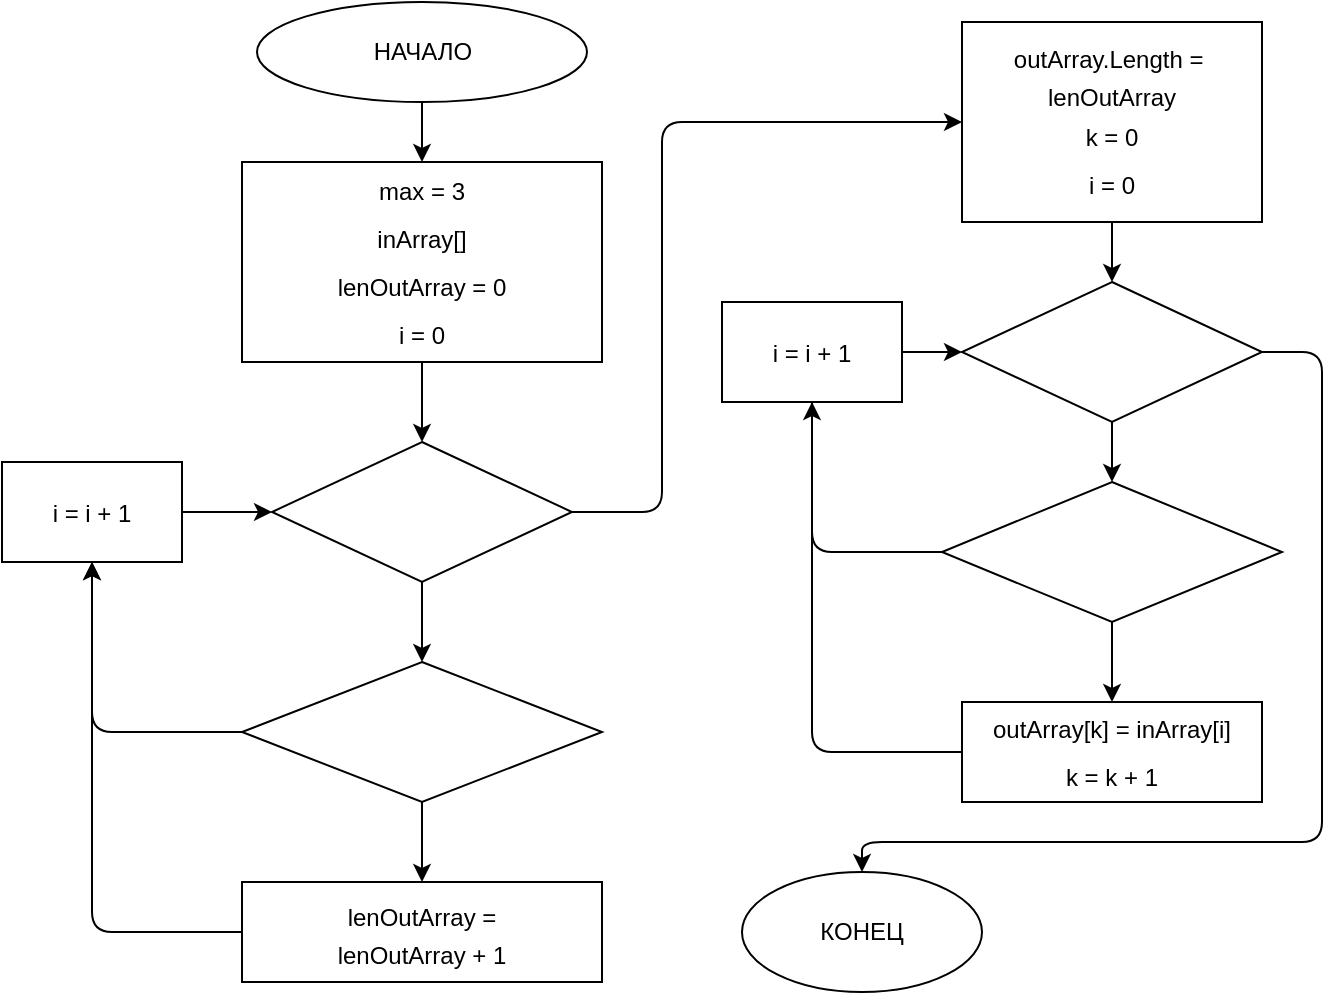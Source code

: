 <mxfile>
    <diagram id="bwbELlW1ZrGKVI_pqkDA" name="Страница 1">
        <mxGraphModel dx="837" dy="645" grid="1" gridSize="10" guides="1" tooltips="1" connect="1" arrows="1" fold="1" page="1" pageScale="1" pageWidth="827" pageHeight="1169" math="0" shadow="0">
            <root>
                <mxCell id="0"/>
                <mxCell id="1" parent="0"/>
                <mxCell id="7" style="edgeStyle=none;html=1;entryX=0.5;entryY=0;entryDx=0;entryDy=0;" parent="1" source="2" target="4" edge="1">
                    <mxGeometry relative="1" as="geometry"/>
                </mxCell>
                <mxCell id="2" value="НАЧАЛО" style="ellipse;whiteSpace=wrap;html=1;" parent="1" vertex="1">
                    <mxGeometry x="147.5" y="30" width="165" height="50" as="geometry"/>
                </mxCell>
                <mxCell id="3" value="КОНЕЦ" style="ellipse;whiteSpace=wrap;html=1;" parent="1" vertex="1">
                    <mxGeometry x="390" y="465" width="120" height="60" as="geometry"/>
                </mxCell>
                <mxCell id="15" style="edgeStyle=none;html=1;entryX=0.5;entryY=0;entryDx=0;entryDy=0;fontSize=12;fontColor=#FFFFFF;" parent="1" source="4" edge="1">
                    <mxGeometry relative="1" as="geometry">
                        <mxPoint x="230" y="250" as="targetPoint"/>
                    </mxGeometry>
                </mxCell>
                <mxCell id="4" value="&lt;div style=&quot;line-height: 24px&quot;&gt;max = 3&lt;/div&gt;&lt;div style=&quot;line-height: 24px&quot;&gt;&lt;div style=&quot;line-height: 24px&quot;&gt;inArray[]&lt;/div&gt;&lt;div style=&quot;line-height: 24px&quot;&gt;&lt;div style=&quot;line-height: 24px&quot;&gt;lenOutArray = 0&lt;/div&gt;&lt;div style=&quot;line-height: 24px&quot;&gt;i = 0&lt;/div&gt;&lt;/div&gt;&lt;/div&gt;" style="rounded=0;whiteSpace=wrap;html=1;" parent="1" vertex="1">
                    <mxGeometry x="140" y="110" width="180" height="100" as="geometry"/>
                </mxCell>
                <mxCell id="11" style="edgeStyle=none;html=1;entryX=0.5;entryY=0;entryDx=0;entryDy=0;fontSize=12;fontColor=#FFFFFF;exitX=0.5;exitY=1;exitDx=0;exitDy=0;" parent="1" source="42" target="9" edge="1">
                    <mxGeometry relative="1" as="geometry">
                        <mxPoint x="230" y="300" as="sourcePoint"/>
                    </mxGeometry>
                </mxCell>
                <mxCell id="23" style="edgeStyle=none;html=1;entryX=0;entryY=0.5;entryDx=0;entryDy=0;fontSize=12;fontColor=#FFFFFF;exitX=1;exitY=0.5;exitDx=0;exitDy=0;" parent="1" source="42" target="22" edge="1">
                    <mxGeometry relative="1" as="geometry">
                        <Array as="points">
                            <mxPoint x="350" y="285"/>
                            <mxPoint x="350" y="190"/>
                            <mxPoint x="350" y="90"/>
                        </Array>
                        <mxPoint x="320" y="275" as="sourcePoint"/>
                    </mxGeometry>
                </mxCell>
                <mxCell id="13" style="edgeStyle=none;html=1;fontSize=12;fontColor=#FFFFFF;exitX=0;exitY=0.5;exitDx=0;exitDy=0;entryX=0.5;entryY=1;entryDx=0;entryDy=0;" parent="1" source="9" target="41" edge="1">
                    <mxGeometry relative="1" as="geometry">
                        <Array as="points">
                            <mxPoint x="65" y="395"/>
                        </Array>
                        <mxPoint x="70" y="370" as="targetPoint"/>
                    </mxGeometry>
                </mxCell>
                <mxCell id="17" style="edgeStyle=none;html=1;entryX=0.5;entryY=0;entryDx=0;entryDy=0;fontSize=12;fontColor=#FFFFFF;" parent="1" source="9" target="16" edge="1">
                    <mxGeometry relative="1" as="geometry"/>
                </mxCell>
                <mxCell id="9" value="inArray[i].Length &amp;lt;= max" style="rhombus;whiteSpace=wrap;html=1;fontSize=12;fontColor=#FFFFFF;" parent="1" vertex="1">
                    <mxGeometry x="140" y="360" width="180" height="70" as="geometry"/>
                </mxCell>
                <mxCell id="18" style="edgeStyle=none;html=1;fontSize=12;fontColor=#FFFFFF;entryX=0.5;entryY=1;entryDx=0;entryDy=0;" parent="1" source="16" target="41" edge="1">
                    <mxGeometry relative="1" as="geometry">
                        <Array as="points">
                            <mxPoint x="65" y="495"/>
                        </Array>
                        <mxPoint x="30" y="390" as="targetPoint"/>
                    </mxGeometry>
                </mxCell>
                <mxCell id="16" value="&lt;div style=&quot;line-height: 24px&quot;&gt;lenOutArray =&lt;/div&gt;lenOutArray&amp;nbsp;&lt;span&gt;+ 1&lt;/span&gt;" style="rounded=0;whiteSpace=wrap;html=1;" parent="1" vertex="1">
                    <mxGeometry x="140" y="470" width="180" height="50" as="geometry"/>
                </mxCell>
                <mxCell id="19" value="да" style="text;strokeColor=none;fillColor=none;align=left;verticalAlign=middle;spacingLeft=4;spacingRight=4;overflow=hidden;points=[[0,0.5],[1,0.5]];portConstraint=eastwest;rotatable=0;fontSize=12;fontColor=#FFFFFF;" parent="1" vertex="1">
                    <mxGeometry x="200" y="430" width="30" height="20" as="geometry"/>
                </mxCell>
                <mxCell id="21" value="нет" style="text;strokeColor=none;fillColor=none;align=left;verticalAlign=middle;spacingLeft=4;spacingRight=4;overflow=hidden;points=[[0,0.5],[1,0.5]];portConstraint=eastwest;rotatable=0;fontSize=12;fontColor=#FFFFFF;" parent="1" vertex="1">
                    <mxGeometry x="120" y="400" width="30" height="20" as="geometry"/>
                </mxCell>
                <mxCell id="25" style="edgeStyle=none;html=1;entryX=0.5;entryY=0;entryDx=0;entryDy=0;fontSize=12;fontColor=#FAFAFA;" parent="1" source="22" target="24" edge="1">
                    <mxGeometry relative="1" as="geometry"/>
                </mxCell>
                <mxCell id="22" value="&lt;div style=&quot;line-height: 24px&quot;&gt;outArray.Length =&amp;nbsp;&lt;/div&gt;lenOutArray&lt;br&gt;&lt;div style=&quot;line-height: 24px&quot;&gt;k = 0&lt;/div&gt;&lt;div style=&quot;line-height: 24px&quot;&gt;&lt;div style=&quot;line-height: 24px&quot;&gt;i = 0&lt;/div&gt;&lt;/div&gt;" style="rounded=0;whiteSpace=wrap;html=1;" parent="1" vertex="1">
                    <mxGeometry x="500" y="40" width="150" height="100" as="geometry"/>
                </mxCell>
                <mxCell id="29" style="edgeStyle=none;html=1;entryX=0.5;entryY=0;entryDx=0;entryDy=0;fontSize=12;fontColor=#FAFAFA;" parent="1" source="24" target="28" edge="1">
                    <mxGeometry relative="1" as="geometry"/>
                </mxCell>
                <mxCell id="37" style="edgeStyle=none;html=1;fontSize=12;fontColor=#FAFAFA;entryX=0.5;entryY=0;entryDx=0;entryDy=0;exitX=1;exitY=0.5;exitDx=0;exitDy=0;" parent="1" source="24" target="3" edge="1">
                    <mxGeometry relative="1" as="geometry">
                        <mxPoint x="700" y="205" as="targetPoint"/>
                        <Array as="points">
                            <mxPoint x="680" y="205"/>
                            <mxPoint x="680" y="450"/>
                            <mxPoint x="450" y="450"/>
                        </Array>
                    </mxGeometry>
                </mxCell>
                <mxCell id="24" value="&lt;div style=&quot;line-height: 24px&quot;&gt;i &amp;lt; inArray.Length&lt;/div&gt;" style="rhombus;whiteSpace=wrap;html=1;fontSize=12;fontColor=#FFFFFF;" parent="1" vertex="1">
                    <mxGeometry x="500" y="170" width="150" height="70" as="geometry"/>
                </mxCell>
                <mxCell id="26" value="нет" style="text;strokeColor=none;fillColor=none;align=left;verticalAlign=middle;spacingLeft=4;spacingRight=4;overflow=hidden;points=[[0,0.5],[1,0.5]];portConstraint=eastwest;rotatable=0;fontSize=12;fontColor=#FFFFFF;" parent="1" vertex="1">
                    <mxGeometry x="650" y="180" width="30" height="20" as="geometry"/>
                </mxCell>
                <mxCell id="27" value="да" style="text;strokeColor=none;fillColor=none;align=left;verticalAlign=middle;spacingLeft=4;spacingRight=4;overflow=hidden;points=[[0,0.5],[1,0.5]];portConstraint=eastwest;rotatable=0;fontSize=12;fontColor=#FFFFFF;" parent="1" vertex="1">
                    <mxGeometry x="540" y="240" width="30" height="20" as="geometry"/>
                </mxCell>
                <mxCell id="31" style="edgeStyle=none;html=1;entryX=0.5;entryY=0;entryDx=0;entryDy=0;fontSize=12;fontColor=#FAFAFA;" parent="1" source="28" target="30" edge="1">
                    <mxGeometry relative="1" as="geometry"/>
                </mxCell>
                <mxCell id="35" style="edgeStyle=none;html=1;fontSize=12;fontColor=#FAFAFA;exitX=0;exitY=0.5;exitDx=0;exitDy=0;entryX=0.5;entryY=1;entryDx=0;entryDy=0;" parent="1" source="28" target="38" edge="1">
                    <mxGeometry relative="1" as="geometry">
                        <mxPoint x="490" y="210" as="targetPoint"/>
                        <Array as="points">
                            <mxPoint x="425" y="305"/>
                        </Array>
                    </mxGeometry>
                </mxCell>
                <mxCell id="28" value="&lt;div style=&quot;line-height: 24px&quot;&gt;&lt;div style=&quot;line-height: 24px&quot;&gt;inArray[i].Length &amp;lt;= max&lt;/div&gt;&lt;/div&gt;" style="rhombus;whiteSpace=wrap;html=1;fontSize=12;fontColor=#FFFFFF;" parent="1" vertex="1">
                    <mxGeometry x="490" y="270" width="170" height="70" as="geometry"/>
                </mxCell>
                <mxCell id="34" style="edgeStyle=none;html=1;entryX=0;entryY=0.5;entryDx=0;entryDy=0;fontSize=12;fontColor=#FAFAFA;exitX=1;exitY=0.5;exitDx=0;exitDy=0;startArrow=none;" parent="1" source="38" target="24" edge="1">
                    <mxGeometry relative="1" as="geometry">
                        <Array as="points">
                            <mxPoint x="430" y="205"/>
                        </Array>
                    </mxGeometry>
                </mxCell>
                <mxCell id="30" value="&lt;div style=&quot;line-height: 24px&quot;&gt;&lt;div style=&quot;line-height: 24px&quot;&gt;outArray[k] = inArray[i]&lt;/div&gt;&lt;div style=&quot;line-height: 24px&quot;&gt;k = k + 1&lt;br&gt;&lt;/div&gt;&lt;/div&gt;" style="rounded=0;whiteSpace=wrap;html=1;" parent="1" vertex="1">
                    <mxGeometry x="500" y="380" width="150" height="50" as="geometry"/>
                </mxCell>
                <mxCell id="32" value="да" style="text;strokeColor=none;fillColor=none;align=left;verticalAlign=middle;spacingLeft=4;spacingRight=4;overflow=hidden;points=[[0,0.5],[1,0.5]];portConstraint=eastwest;rotatable=0;fontSize=12;fontColor=#FFFFFF;" parent="1" vertex="1">
                    <mxGeometry x="540" y="340" width="30" height="20" as="geometry"/>
                </mxCell>
                <mxCell id="36" value="нет" style="text;strokeColor=none;fillColor=none;align=left;verticalAlign=middle;spacingLeft=4;spacingRight=4;overflow=hidden;points=[[0,0.5],[1,0.5]];portConstraint=eastwest;rotatable=0;fontSize=12;fontColor=#FFFFFF;" parent="1" vertex="1">
                    <mxGeometry x="480" y="310" width="30" height="20" as="geometry"/>
                </mxCell>
                <mxCell id="38" value="&lt;div style=&quot;line-height: 24px&quot;&gt;&lt;div style=&quot;line-height: 24px&quot;&gt;&lt;span&gt;i = i + 1&lt;/span&gt;&lt;br&gt;&lt;/div&gt;&lt;/div&gt;" style="rounded=0;whiteSpace=wrap;html=1;" parent="1" vertex="1">
                    <mxGeometry x="380" y="180" width="90" height="50" as="geometry"/>
                </mxCell>
                <mxCell id="39" value="" style="edgeStyle=none;html=1;entryX=0.5;entryY=1;entryDx=0;entryDy=0;fontSize=12;fontColor=#FAFAFA;exitX=0;exitY=0.5;exitDx=0;exitDy=0;endArrow=none;" parent="1" source="30" target="38" edge="1">
                    <mxGeometry relative="1" as="geometry">
                        <mxPoint x="510" y="405" as="sourcePoint"/>
                        <mxPoint x="500" y="205" as="targetPoint"/>
                        <Array as="points">
                            <mxPoint x="425" y="405"/>
                        </Array>
                    </mxGeometry>
                </mxCell>
                <mxCell id="43" style="edgeStyle=none;html=1;entryX=0;entryY=0.5;entryDx=0;entryDy=0;" edge="1" parent="1" source="41" target="42">
                    <mxGeometry relative="1" as="geometry"/>
                </mxCell>
                <mxCell id="41" value="&lt;div style=&quot;line-height: 24px&quot;&gt;&lt;div style=&quot;line-height: 24px&quot;&gt;&lt;span&gt;i = i + 1&lt;/span&gt;&lt;br&gt;&lt;/div&gt;&lt;/div&gt;" style="rounded=0;whiteSpace=wrap;html=1;" vertex="1" parent="1">
                    <mxGeometry x="20" y="260" width="90" height="50" as="geometry"/>
                </mxCell>
                <mxCell id="42" value="&lt;div style=&quot;line-height: 24px&quot;&gt;i &amp;lt; inArray.Length&lt;/div&gt;" style="rhombus;whiteSpace=wrap;html=1;fontSize=12;fontColor=#FFFFFF;" vertex="1" parent="1">
                    <mxGeometry x="155" y="250" width="150" height="70" as="geometry"/>
                </mxCell>
                <mxCell id="44" value="да" style="text;strokeColor=none;fillColor=none;align=left;verticalAlign=middle;spacingLeft=4;spacingRight=4;overflow=hidden;points=[[0,0.5],[1,0.5]];portConstraint=eastwest;rotatable=0;fontSize=12;fontColor=#FFFFFF;" vertex="1" parent="1">
                    <mxGeometry x="200" y="320" width="30" height="20" as="geometry"/>
                </mxCell>
                <mxCell id="45" value="нет" style="text;strokeColor=none;fillColor=none;align=left;verticalAlign=middle;spacingLeft=4;spacingRight=4;overflow=hidden;points=[[0,0.5],[1,0.5]];portConstraint=eastwest;rotatable=0;fontSize=12;fontColor=#FFFFFF;" vertex="1" parent="1">
                    <mxGeometry x="305" y="260" width="30" height="20" as="geometry"/>
                </mxCell>
            </root>
        </mxGraphModel>
    </diagram>
</mxfile>